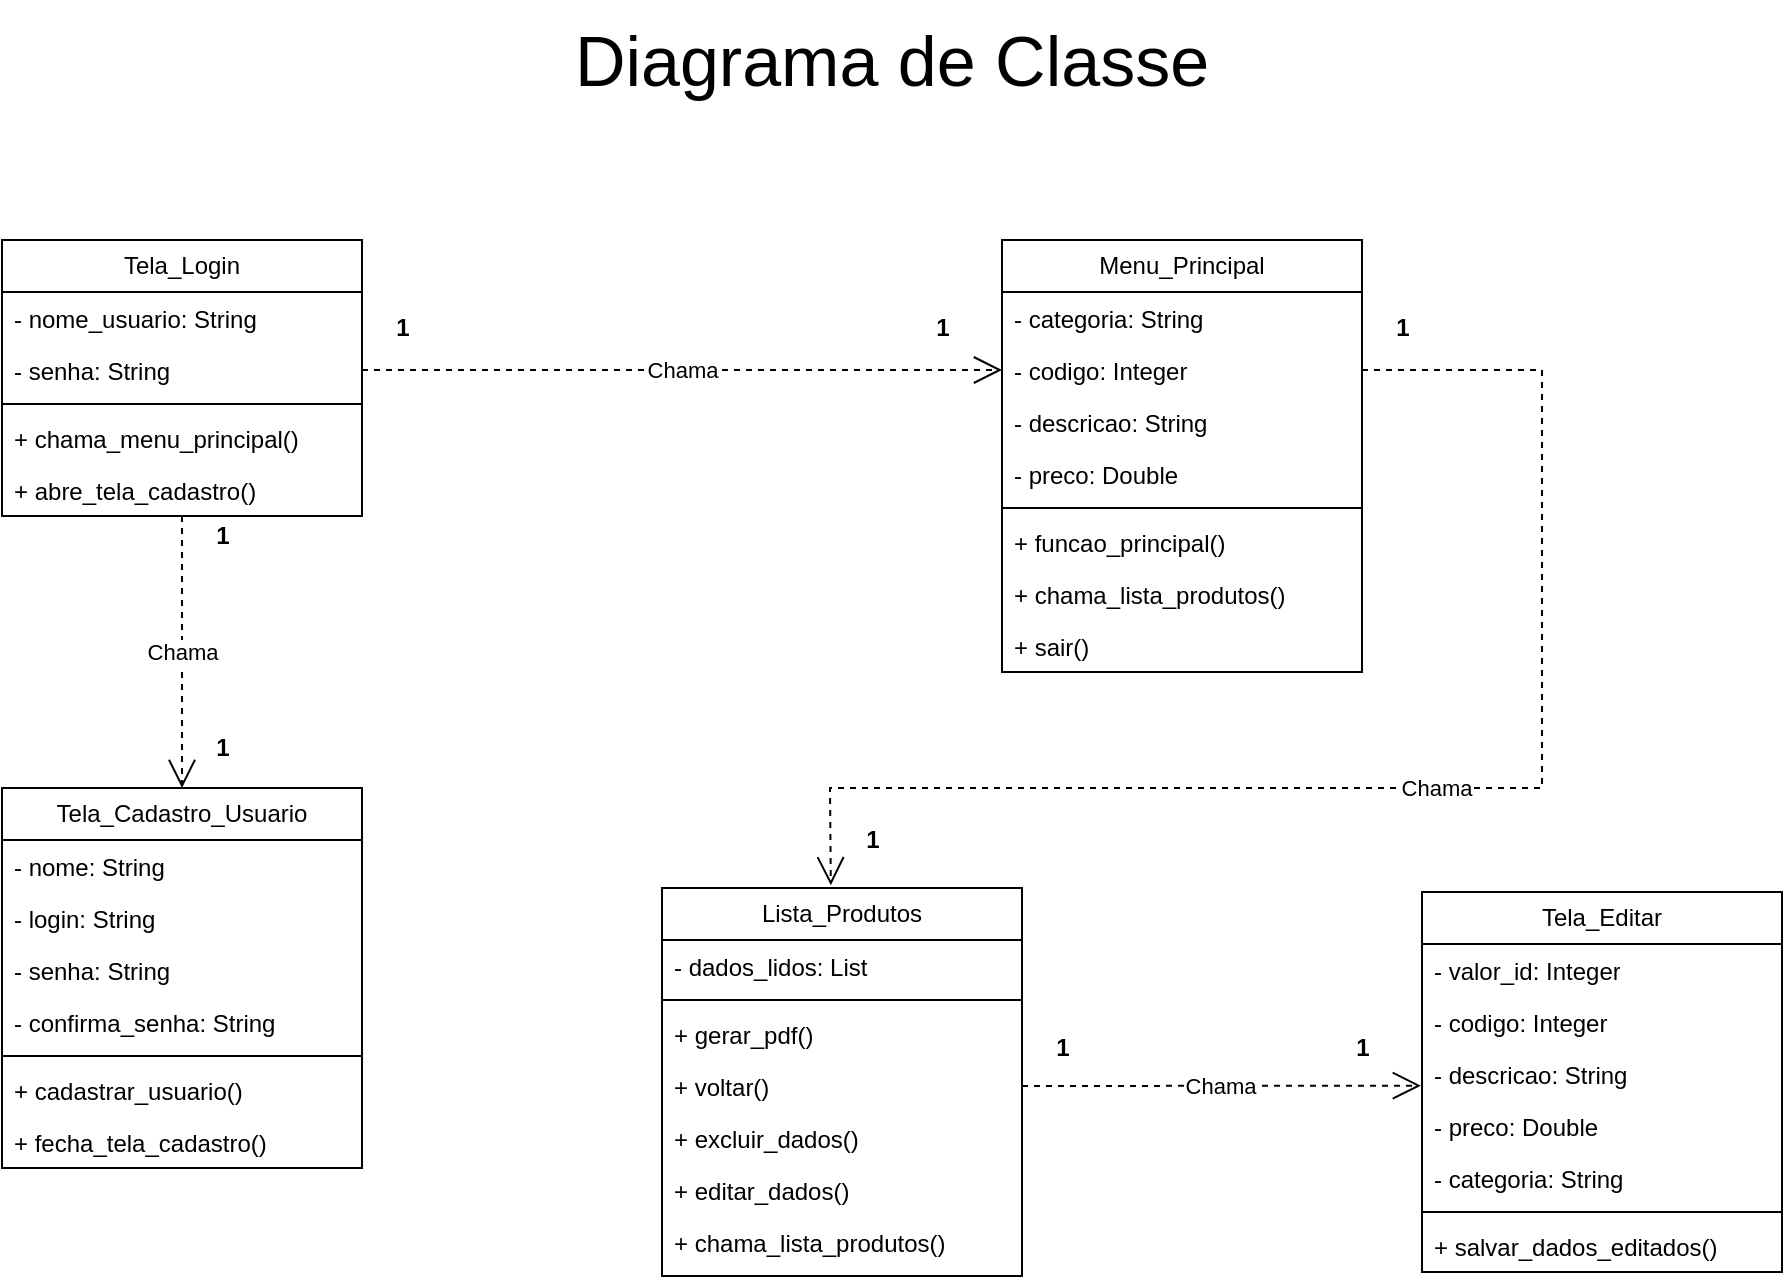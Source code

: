 <mxfile version="21.2.6" type="device">
  <diagram id="C5RBs43oDa-KdzZeNtuy" name="Page-1">
    <mxGraphModel dx="2074" dy="764" grid="1" gridSize="10" guides="1" tooltips="1" connect="1" arrows="1" fold="1" page="1" pageScale="1" pageWidth="1169" pageHeight="827" math="0" shadow="0">
      <root>
        <mxCell id="WIyWlLk6GJQsqaUBKTNV-0" />
        <mxCell id="WIyWlLk6GJQsqaUBKTNV-1" parent="WIyWlLk6GJQsqaUBKTNV-0" />
        <mxCell id="AvXm__lHL44F8FPSlt-q-5" value="Menu_Principal " style="swimlane;fontStyle=0;childLayout=stackLayout;horizontal=1;startSize=26;fillColor=none;horizontalStack=0;resizeParent=1;resizeParentMax=0;resizeLast=0;collapsible=1;marginBottom=0;whiteSpace=wrap;html=1;" parent="WIyWlLk6GJQsqaUBKTNV-1" vertex="1">
          <mxGeometry x="665" y="170" width="180" height="216" as="geometry">
            <mxRectangle x="660" y="86" width="120" height="30" as="alternateBounds" />
          </mxGeometry>
        </mxCell>
        <mxCell id="AvXm__lHL44F8FPSlt-q-6" value="&lt;div&gt;- categoria: String&lt;/div&gt;&lt;div&gt;&lt;br&gt;&lt;/div&gt;" style="text;strokeColor=none;fillColor=none;align=left;verticalAlign=top;spacingLeft=4;spacingRight=4;overflow=hidden;rotatable=0;points=[[0,0.5],[1,0.5]];portConstraint=eastwest;whiteSpace=wrap;html=1;" parent="AvXm__lHL44F8FPSlt-q-5" vertex="1">
          <mxGeometry y="26" width="180" height="26" as="geometry" />
        </mxCell>
        <mxCell id="AvXm__lHL44F8FPSlt-q-7" value="&lt;div&gt;- codigo: Integer&lt;/div&gt;" style="text;strokeColor=none;fillColor=none;align=left;verticalAlign=top;spacingLeft=4;spacingRight=4;overflow=hidden;rotatable=0;points=[[0,0.5],[1,0.5]];portConstraint=eastwest;whiteSpace=wrap;html=1;" parent="AvXm__lHL44F8FPSlt-q-5" vertex="1">
          <mxGeometry y="52" width="180" height="26" as="geometry" />
        </mxCell>
        <mxCell id="AvXm__lHL44F8FPSlt-q-72" value="&lt;div&gt;- descricao: String&lt;/div&gt;&lt;div&gt;&lt;br&gt;&lt;/div&gt;" style="text;strokeColor=none;fillColor=none;align=left;verticalAlign=top;spacingLeft=4;spacingRight=4;overflow=hidden;rotatable=0;points=[[0,0.5],[1,0.5]];portConstraint=eastwest;whiteSpace=wrap;html=1;" parent="AvXm__lHL44F8FPSlt-q-5" vertex="1">
          <mxGeometry y="78" width="180" height="26" as="geometry" />
        </mxCell>
        <mxCell id="AvXm__lHL44F8FPSlt-q-73" value="&lt;div&gt;- preco: Double&lt;/div&gt;&lt;div&gt;&lt;br&gt;&lt;/div&gt;" style="text;strokeColor=none;fillColor=none;align=left;verticalAlign=top;spacingLeft=4;spacingRight=4;overflow=hidden;rotatable=0;points=[[0,0.5],[1,0.5]];portConstraint=eastwest;whiteSpace=wrap;html=1;" parent="AvXm__lHL44F8FPSlt-q-5" vertex="1">
          <mxGeometry y="104" width="180" height="26" as="geometry" />
        </mxCell>
        <mxCell id="AvXm__lHL44F8FPSlt-q-75" value="" style="line;strokeWidth=1;fillColor=none;align=left;verticalAlign=middle;spacingTop=-1;spacingLeft=3;spacingRight=3;rotatable=0;labelPosition=right;points=[];portConstraint=eastwest;strokeColor=inherit;" parent="AvXm__lHL44F8FPSlt-q-5" vertex="1">
          <mxGeometry y="130" width="180" height="8" as="geometry" />
        </mxCell>
        <mxCell id="AvXm__lHL44F8FPSlt-q-74" value="&lt;div&gt;+ funcao_principal()&lt;/div&gt;&lt;div&gt;&lt;br&gt;&lt;/div&gt;" style="text;strokeColor=none;fillColor=none;align=left;verticalAlign=top;spacingLeft=4;spacingRight=4;overflow=hidden;rotatable=0;points=[[0,0.5],[1,0.5]];portConstraint=eastwest;whiteSpace=wrap;html=1;" parent="AvXm__lHL44F8FPSlt-q-5" vertex="1">
          <mxGeometry y="138" width="180" height="26" as="geometry" />
        </mxCell>
        <mxCell id="AvXm__lHL44F8FPSlt-q-71" value="&lt;div&gt;+ chama_lista_produtos()&lt;/div&gt;&lt;div&gt;&lt;br&gt;&lt;/div&gt;" style="text;strokeColor=none;fillColor=none;align=left;verticalAlign=top;spacingLeft=4;spacingRight=4;overflow=hidden;rotatable=0;points=[[0,0.5],[1,0.5]];portConstraint=eastwest;whiteSpace=wrap;html=1;" parent="AvXm__lHL44F8FPSlt-q-5" vertex="1">
          <mxGeometry y="164" width="180" height="26" as="geometry" />
        </mxCell>
        <mxCell id="AvXm__lHL44F8FPSlt-q-8" value="+ sair()&amp;nbsp;" style="text;strokeColor=none;fillColor=none;align=left;verticalAlign=top;spacingLeft=4;spacingRight=4;overflow=hidden;rotatable=0;points=[[0,0.5],[1,0.5]];portConstraint=eastwest;whiteSpace=wrap;html=1;" parent="AvXm__lHL44F8FPSlt-q-5" vertex="1">
          <mxGeometry y="190" width="180" height="26" as="geometry" />
        </mxCell>
        <mxCell id="AvXm__lHL44F8FPSlt-q-10" value="Chama" style="endArrow=open;endSize=12;dashed=1;html=1;rounded=0;exitX=1;exitY=0.5;exitDx=0;exitDy=0;entryX=0;entryY=0.5;entryDx=0;entryDy=0;" parent="WIyWlLk6GJQsqaUBKTNV-1" source="AvXm__lHL44F8FPSlt-q-67" target="AvXm__lHL44F8FPSlt-q-7" edge="1">
          <mxGeometry width="160" relative="1" as="geometry">
            <mxPoint x="625" y="229" as="sourcePoint" />
            <mxPoint x="455" y="239" as="targetPoint" />
            <mxPoint as="offset" />
          </mxGeometry>
        </mxCell>
        <mxCell id="AvXm__lHL44F8FPSlt-q-20" value="1" style="text;align=center;fontStyle=1;verticalAlign=middle;spacingLeft=3;spacingRight=3;strokeColor=none;rotatable=0;points=[[0,0.5],[1,0.5]];portConstraint=eastwest;html=1;" parent="WIyWlLk6GJQsqaUBKTNV-1" vertex="1">
          <mxGeometry x="355" y="204" width="20" height="20" as="geometry" />
        </mxCell>
        <mxCell id="AvXm__lHL44F8FPSlt-q-21" value="Chama" style="endArrow=open;endSize=12;dashed=1;html=1;rounded=0;entryX=0.5;entryY=0;entryDx=0;entryDy=0;" parent="WIyWlLk6GJQsqaUBKTNV-1" source="AvXm__lHL44F8FPSlt-q-68" target="AvXm__lHL44F8FPSlt-q-22" edge="1">
          <mxGeometry width="160" relative="1" as="geometry">
            <mxPoint x="75" y="314" as="sourcePoint" />
            <mxPoint x="485" y="334" as="targetPoint" />
            <mxPoint as="offset" />
          </mxGeometry>
        </mxCell>
        <mxCell id="AvXm__lHL44F8FPSlt-q-22" value="Tela_Cadastro_Usuario" style="swimlane;fontStyle=0;childLayout=stackLayout;horizontal=1;startSize=26;fillColor=none;horizontalStack=0;resizeParent=1;resizeParentMax=0;resizeLast=0;collapsible=1;marginBottom=0;whiteSpace=wrap;html=1;" parent="WIyWlLk6GJQsqaUBKTNV-1" vertex="1">
          <mxGeometry x="165" y="444" width="180" height="190" as="geometry" />
        </mxCell>
        <mxCell id="AvXm__lHL44F8FPSlt-q-23" value="&lt;div&gt;- nome: String&lt;/div&gt;&lt;div&gt;&lt;br&gt;&lt;/div&gt;" style="text;strokeColor=none;fillColor=none;align=left;verticalAlign=top;spacingLeft=4;spacingRight=4;overflow=hidden;rotatable=0;points=[[0,0.5],[1,0.5]];portConstraint=eastwest;whiteSpace=wrap;html=1;" parent="AvXm__lHL44F8FPSlt-q-22" vertex="1">
          <mxGeometry y="26" width="180" height="26" as="geometry" />
        </mxCell>
        <mxCell id="AvXm__lHL44F8FPSlt-q-77" value="&lt;div&gt;- login: String&lt;/div&gt;&lt;div&gt;&lt;br&gt;&lt;/div&gt;" style="text;strokeColor=none;fillColor=none;align=left;verticalAlign=top;spacingLeft=4;spacingRight=4;overflow=hidden;rotatable=0;points=[[0,0.5],[1,0.5]];portConstraint=eastwest;whiteSpace=wrap;html=1;" parent="AvXm__lHL44F8FPSlt-q-22" vertex="1">
          <mxGeometry y="52" width="180" height="26" as="geometry" />
        </mxCell>
        <mxCell id="AvXm__lHL44F8FPSlt-q-78" value="&lt;div&gt;- senha: String&amp;nbsp;&lt;/div&gt;&lt;div&gt;&lt;br&gt;&lt;/div&gt;" style="text;strokeColor=none;fillColor=none;align=left;verticalAlign=top;spacingLeft=4;spacingRight=4;overflow=hidden;rotatable=0;points=[[0,0.5],[1,0.5]];portConstraint=eastwest;whiteSpace=wrap;html=1;" parent="AvXm__lHL44F8FPSlt-q-22" vertex="1">
          <mxGeometry y="78" width="180" height="26" as="geometry" />
        </mxCell>
        <mxCell id="AvXm__lHL44F8FPSlt-q-79" value="&lt;div&gt;- confirma_senha: String&lt;/div&gt;&lt;div&gt;&lt;br&gt;&lt;/div&gt;" style="text;strokeColor=none;fillColor=none;align=left;verticalAlign=top;spacingLeft=4;spacingRight=4;overflow=hidden;rotatable=0;points=[[0,0.5],[1,0.5]];portConstraint=eastwest;whiteSpace=wrap;html=1;" parent="AvXm__lHL44F8FPSlt-q-22" vertex="1">
          <mxGeometry y="104" width="180" height="26" as="geometry" />
        </mxCell>
        <mxCell id="AvXm__lHL44F8FPSlt-q-80" value="" style="line;strokeWidth=1;fillColor=none;align=left;verticalAlign=middle;spacingTop=-1;spacingLeft=3;spacingRight=3;rotatable=0;labelPosition=right;points=[];portConstraint=eastwest;strokeColor=inherit;" parent="AvXm__lHL44F8FPSlt-q-22" vertex="1">
          <mxGeometry y="130" width="180" height="8" as="geometry" />
        </mxCell>
        <mxCell id="AvXm__lHL44F8FPSlt-q-76" value="&lt;div&gt;+ cadastrar_usuario()&lt;/div&gt;&lt;div&gt;&lt;br&gt;&lt;/div&gt;" style="text;strokeColor=none;fillColor=none;align=left;verticalAlign=top;spacingLeft=4;spacingRight=4;overflow=hidden;rotatable=0;points=[[0,0.5],[1,0.5]];portConstraint=eastwest;whiteSpace=wrap;html=1;" parent="AvXm__lHL44F8FPSlt-q-22" vertex="1">
          <mxGeometry y="138" width="180" height="26" as="geometry" />
        </mxCell>
        <mxCell id="AvXm__lHL44F8FPSlt-q-24" value="+ fecha_tela_cadastro()" style="text;strokeColor=none;fillColor=none;align=left;verticalAlign=top;spacingLeft=4;spacingRight=4;overflow=hidden;rotatable=0;points=[[0,0.5],[1,0.5]];portConstraint=eastwest;whiteSpace=wrap;html=1;" parent="AvXm__lHL44F8FPSlt-q-22" vertex="1">
          <mxGeometry y="164" width="180" height="26" as="geometry" />
        </mxCell>
        <mxCell id="AvXm__lHL44F8FPSlt-q-29" value="Lista_Produtos" style="swimlane;fontStyle=0;childLayout=stackLayout;horizontal=1;startSize=26;fillColor=none;horizontalStack=0;resizeParent=1;resizeParentMax=0;resizeLast=0;collapsible=1;marginBottom=0;whiteSpace=wrap;html=1;" parent="WIyWlLk6GJQsqaUBKTNV-1" vertex="1">
          <mxGeometry x="495" y="494" width="180" height="194" as="geometry" />
        </mxCell>
        <mxCell id="AvXm__lHL44F8FPSlt-q-30" value="&lt;div&gt;&lt;div&gt;- dados_lidos: List&lt;/div&gt;&lt;/div&gt;&lt;div&gt;&lt;br&gt;&lt;/div&gt;" style="text;strokeColor=none;fillColor=none;align=left;verticalAlign=top;spacingLeft=4;spacingRight=4;overflow=hidden;rotatable=0;points=[[0,0.5],[1,0.5]];portConstraint=eastwest;whiteSpace=wrap;html=1;" parent="AvXm__lHL44F8FPSlt-q-29" vertex="1">
          <mxGeometry y="26" width="180" height="26" as="geometry" />
        </mxCell>
        <mxCell id="AvXm__lHL44F8FPSlt-q-85" value="" style="line;strokeWidth=1;fillColor=none;align=left;verticalAlign=middle;spacingTop=-1;spacingLeft=3;spacingRight=3;rotatable=0;labelPosition=right;points=[];portConstraint=eastwest;strokeColor=inherit;" parent="AvXm__lHL44F8FPSlt-q-29" vertex="1">
          <mxGeometry y="52" width="180" height="8" as="geometry" />
        </mxCell>
        <mxCell id="AvXm__lHL44F8FPSlt-q-31" value="&lt;div&gt;&lt;div&gt;+ gerar_pdf()&lt;/div&gt;&lt;/div&gt;&lt;div&gt;&lt;br&gt;&lt;/div&gt;" style="text;strokeColor=none;fillColor=none;align=left;verticalAlign=top;spacingLeft=4;spacingRight=4;overflow=hidden;rotatable=0;points=[[0,0.5],[1,0.5]];portConstraint=eastwest;whiteSpace=wrap;html=1;" parent="AvXm__lHL44F8FPSlt-q-29" vertex="1">
          <mxGeometry y="60" width="180" height="26" as="geometry" />
        </mxCell>
        <mxCell id="AvXm__lHL44F8FPSlt-q-46" value="&lt;div&gt;&lt;div&gt;&lt;div&gt;+ voltar()&lt;/div&gt;&lt;/div&gt;&lt;/div&gt;&lt;div&gt;&lt;br&gt;&lt;/div&gt;" style="text;strokeColor=none;fillColor=none;align=left;verticalAlign=top;spacingLeft=4;spacingRight=4;overflow=hidden;rotatable=0;points=[[0,0.5],[1,0.5]];portConstraint=eastwest;whiteSpace=wrap;html=1;" parent="AvXm__lHL44F8FPSlt-q-29" vertex="1">
          <mxGeometry y="86" width="180" height="26" as="geometry" />
        </mxCell>
        <mxCell id="AvXm__lHL44F8FPSlt-q-84" value="&lt;div&gt;&lt;div&gt;&lt;div&gt;+ excluir_dados()&lt;/div&gt;&lt;/div&gt;&lt;/div&gt;&lt;div&gt;&lt;br&gt;&lt;/div&gt;" style="text;strokeColor=none;fillColor=none;align=left;verticalAlign=top;spacingLeft=4;spacingRight=4;overflow=hidden;rotatable=0;points=[[0,0.5],[1,0.5]];portConstraint=eastwest;whiteSpace=wrap;html=1;" parent="AvXm__lHL44F8FPSlt-q-29" vertex="1">
          <mxGeometry y="112" width="180" height="26" as="geometry" />
        </mxCell>
        <mxCell id="AvXm__lHL44F8FPSlt-q-47" value="&lt;div&gt;&lt;div&gt;&lt;div&gt;+ editar_dados()&lt;/div&gt;&lt;/div&gt;&lt;/div&gt;&lt;div&gt;&lt;br&gt;&lt;/div&gt;" style="text;strokeColor=none;fillColor=none;align=left;verticalAlign=top;spacingLeft=4;spacingRight=4;overflow=hidden;rotatable=0;points=[[0,0.5],[1,0.5]];portConstraint=eastwest;whiteSpace=wrap;html=1;" parent="AvXm__lHL44F8FPSlt-q-29" vertex="1">
          <mxGeometry y="138" width="180" height="26" as="geometry" />
        </mxCell>
        <mxCell id="AvXm__lHL44F8FPSlt-q-54" value="&lt;div&gt;+ chama_lista_produtos()&lt;br&gt;&lt;/div&gt;" style="text;strokeColor=none;fillColor=none;align=left;verticalAlign=top;spacingLeft=4;spacingRight=4;overflow=hidden;rotatable=0;points=[[0,0.5],[1,0.5]];portConstraint=eastwest;whiteSpace=wrap;html=1;" parent="AvXm__lHL44F8FPSlt-q-29" vertex="1">
          <mxGeometry y="164" width="180" height="26" as="geometry" />
        </mxCell>
        <mxCell id="AvXm__lHL44F8FPSlt-q-32" value="&lt;br&gt;&lt;br&gt;" style="text;strokeColor=none;fillColor=none;align=left;verticalAlign=top;spacingLeft=4;spacingRight=4;overflow=hidden;rotatable=0;points=[[0,0.5],[1,0.5]];portConstraint=eastwest;whiteSpace=wrap;html=1;" parent="AvXm__lHL44F8FPSlt-q-29" vertex="1">
          <mxGeometry y="190" width="180" height="4" as="geometry" />
        </mxCell>
        <mxCell id="AvXm__lHL44F8FPSlt-q-37" value="1" style="text;align=center;fontStyle=1;verticalAlign=middle;spacingLeft=3;spacingRight=3;strokeColor=none;rotatable=0;points=[[0,0.5],[1,0.5]];portConstraint=eastwest;html=1;" parent="WIyWlLk6GJQsqaUBKTNV-1" vertex="1">
          <mxGeometry x="265" y="308" width="20" height="20" as="geometry" />
        </mxCell>
        <mxCell id="AvXm__lHL44F8FPSlt-q-39" value="1" style="text;align=center;fontStyle=1;verticalAlign=middle;spacingLeft=3;spacingRight=3;strokeColor=none;rotatable=0;points=[[0,0.5],[1,0.5]];portConstraint=eastwest;html=1;" parent="WIyWlLk6GJQsqaUBKTNV-1" vertex="1">
          <mxGeometry x="265" y="414" width="20" height="20" as="geometry" />
        </mxCell>
        <mxCell id="AvXm__lHL44F8FPSlt-q-40" value="1" style="text;align=center;fontStyle=1;verticalAlign=middle;spacingLeft=3;spacingRight=3;strokeColor=none;rotatable=0;points=[[0,0.5],[1,0.5]];portConstraint=eastwest;html=1;" parent="WIyWlLk6GJQsqaUBKTNV-1" vertex="1">
          <mxGeometry x="625" y="204" width="20" height="20" as="geometry" />
        </mxCell>
        <mxCell id="AvXm__lHL44F8FPSlt-q-56" value="Chama" style="endArrow=open;endSize=12;dashed=1;html=1;rounded=0;exitX=1;exitY=0.5;exitDx=0;exitDy=0;entryX=-0.003;entryY=0.724;entryDx=0;entryDy=0;entryPerimeter=0;" parent="WIyWlLk6GJQsqaUBKTNV-1" source="AvXm__lHL44F8FPSlt-q-46" target="AvXm__lHL44F8FPSlt-q-90" edge="1">
          <mxGeometry width="160" relative="1" as="geometry">
            <mxPoint x="635" y="239" as="sourcePoint" />
            <mxPoint x="545" y="615" as="targetPoint" />
            <mxPoint as="offset" />
          </mxGeometry>
        </mxCell>
        <mxCell id="AvXm__lHL44F8FPSlt-q-57" value="Tela_Editar" style="swimlane;fontStyle=0;childLayout=stackLayout;horizontal=1;startSize=26;fillColor=none;horizontalStack=0;resizeParent=1;resizeParentMax=0;resizeLast=0;collapsible=1;marginBottom=0;whiteSpace=wrap;html=1;" parent="WIyWlLk6GJQsqaUBKTNV-1" vertex="1">
          <mxGeometry x="875" y="496" width="180" height="190" as="geometry" />
        </mxCell>
        <mxCell id="AvXm__lHL44F8FPSlt-q-86" value="&lt;div&gt;- valor_id: Integer&lt;/div&gt;&lt;div&gt;&lt;br&gt;&lt;/div&gt;" style="text;strokeColor=none;fillColor=none;align=left;verticalAlign=top;spacingLeft=4;spacingRight=4;overflow=hidden;rotatable=0;points=[[0,0.5],[1,0.5]];portConstraint=eastwest;whiteSpace=wrap;html=1;" parent="AvXm__lHL44F8FPSlt-q-57" vertex="1">
          <mxGeometry y="26" width="180" height="26" as="geometry" />
        </mxCell>
        <mxCell id="AvXm__lHL44F8FPSlt-q-89" value="&lt;div&gt;- codigo: Integer&lt;/div&gt;&lt;div&gt;&lt;br&gt;&lt;/div&gt;" style="text;strokeColor=none;fillColor=none;align=left;verticalAlign=top;spacingLeft=4;spacingRight=4;overflow=hidden;rotatable=0;points=[[0,0.5],[1,0.5]];portConstraint=eastwest;whiteSpace=wrap;html=1;" parent="AvXm__lHL44F8FPSlt-q-57" vertex="1">
          <mxGeometry y="52" width="180" height="26" as="geometry" />
        </mxCell>
        <mxCell id="AvXm__lHL44F8FPSlt-q-90" value="&lt;div&gt;- descricao: String&lt;/div&gt;&lt;div&gt;&lt;br&gt;&lt;/div&gt;" style="text;strokeColor=none;fillColor=none;align=left;verticalAlign=top;spacingLeft=4;spacingRight=4;overflow=hidden;rotatable=0;points=[[0,0.5],[1,0.5]];portConstraint=eastwest;whiteSpace=wrap;html=1;" parent="AvXm__lHL44F8FPSlt-q-57" vertex="1">
          <mxGeometry y="78" width="180" height="26" as="geometry" />
        </mxCell>
        <mxCell id="AvXm__lHL44F8FPSlt-q-88" value="&lt;div&gt;- preco: Double&lt;/div&gt;&lt;div&gt;&lt;br&gt;&lt;/div&gt;" style="text;strokeColor=none;fillColor=none;align=left;verticalAlign=top;spacingLeft=4;spacingRight=4;overflow=hidden;rotatable=0;points=[[0,0.5],[1,0.5]];portConstraint=eastwest;whiteSpace=wrap;html=1;" parent="AvXm__lHL44F8FPSlt-q-57" vertex="1">
          <mxGeometry y="104" width="180" height="26" as="geometry" />
        </mxCell>
        <mxCell id="AvXm__lHL44F8FPSlt-q-87" value="&lt;div&gt;- categoria: String&lt;/div&gt;&lt;div&gt;&lt;br&gt;&lt;/div&gt;" style="text;strokeColor=none;fillColor=none;align=left;verticalAlign=top;spacingLeft=4;spacingRight=4;overflow=hidden;rotatable=0;points=[[0,0.5],[1,0.5]];portConstraint=eastwest;whiteSpace=wrap;html=1;" parent="AvXm__lHL44F8FPSlt-q-57" vertex="1">
          <mxGeometry y="130" width="180" height="26" as="geometry" />
        </mxCell>
        <mxCell id="AvXm__lHL44F8FPSlt-q-91" value="" style="line;strokeWidth=1;fillColor=none;align=left;verticalAlign=middle;spacingTop=-1;spacingLeft=3;spacingRight=3;rotatable=0;labelPosition=right;points=[];portConstraint=eastwest;strokeColor=inherit;" parent="AvXm__lHL44F8FPSlt-q-57" vertex="1">
          <mxGeometry y="156" width="180" height="8" as="geometry" />
        </mxCell>
        <mxCell id="AvXm__lHL44F8FPSlt-q-58" value="+ salvar_dados_editados()" style="text;strokeColor=none;fillColor=none;align=left;verticalAlign=top;spacingLeft=4;spacingRight=4;overflow=hidden;rotatable=0;points=[[0,0.5],[1,0.5]];portConstraint=eastwest;whiteSpace=wrap;html=1;" parent="AvXm__lHL44F8FPSlt-q-57" vertex="1">
          <mxGeometry y="164" width="180" height="26" as="geometry" />
        </mxCell>
        <mxCell id="AvXm__lHL44F8FPSlt-q-65" value="Tela_Login" style="swimlane;fontStyle=0;childLayout=stackLayout;horizontal=1;startSize=26;fillColor=none;horizontalStack=0;resizeParent=1;resizeParentMax=0;resizeLast=0;collapsible=1;marginBottom=0;whiteSpace=wrap;html=1;" parent="WIyWlLk6GJQsqaUBKTNV-1" vertex="1">
          <mxGeometry x="165" y="170" width="180" height="138" as="geometry" />
        </mxCell>
        <mxCell id="AvXm__lHL44F8FPSlt-q-66" value="- nome_usuario: String" style="text;strokeColor=none;fillColor=none;align=left;verticalAlign=top;spacingLeft=4;spacingRight=4;overflow=hidden;rotatable=0;points=[[0,0.5],[1,0.5]];portConstraint=eastwest;whiteSpace=wrap;html=1;" parent="AvXm__lHL44F8FPSlt-q-65" vertex="1">
          <mxGeometry y="26" width="180" height="26" as="geometry" />
        </mxCell>
        <mxCell id="AvXm__lHL44F8FPSlt-q-67" value="- senha: String&amp;nbsp;" style="text;strokeColor=none;fillColor=none;align=left;verticalAlign=top;spacingLeft=4;spacingRight=4;overflow=hidden;rotatable=0;points=[[0,0.5],[1,0.5]];portConstraint=eastwest;whiteSpace=wrap;html=1;" parent="AvXm__lHL44F8FPSlt-q-65" vertex="1">
          <mxGeometry y="52" width="180" height="26" as="geometry" />
        </mxCell>
        <mxCell id="AvXm__lHL44F8FPSlt-q-70" value="" style="line;strokeWidth=1;fillColor=none;align=left;verticalAlign=middle;spacingTop=-1;spacingLeft=3;spacingRight=3;rotatable=0;labelPosition=right;points=[];portConstraint=eastwest;strokeColor=inherit;" parent="AvXm__lHL44F8FPSlt-q-65" vertex="1">
          <mxGeometry y="78" width="180" height="8" as="geometry" />
        </mxCell>
        <mxCell id="AvXm__lHL44F8FPSlt-q-69" value="&lt;div&gt;+ chama_menu_principal()&lt;/div&gt;&lt;div&gt;&lt;br&gt;&lt;/div&gt;" style="text;strokeColor=none;fillColor=none;align=left;verticalAlign=top;spacingLeft=4;spacingRight=4;overflow=hidden;rotatable=0;points=[[0,0.5],[1,0.5]];portConstraint=eastwest;whiteSpace=wrap;html=1;" parent="AvXm__lHL44F8FPSlt-q-65" vertex="1">
          <mxGeometry y="86" width="180" height="26" as="geometry" />
        </mxCell>
        <mxCell id="AvXm__lHL44F8FPSlt-q-68" value="+ abre_tela_cadastro()" style="text;strokeColor=none;fillColor=none;align=left;verticalAlign=top;spacingLeft=4;spacingRight=4;overflow=hidden;rotatable=0;points=[[0,0.5],[1,0.5]];portConstraint=eastwest;whiteSpace=wrap;html=1;" parent="AvXm__lHL44F8FPSlt-q-65" vertex="1">
          <mxGeometry y="112" width="180" height="26" as="geometry" />
        </mxCell>
        <mxCell id="AvXm__lHL44F8FPSlt-q-81" value="Chama" style="endArrow=open;endSize=12;dashed=1;html=1;rounded=0;exitX=1;exitY=0.5;exitDx=0;exitDy=0;entryX=0.469;entryY=-0.007;entryDx=0;entryDy=0;entryPerimeter=0;" parent="WIyWlLk6GJQsqaUBKTNV-1" source="AvXm__lHL44F8FPSlt-q-7" target="AvXm__lHL44F8FPSlt-q-29" edge="1">
          <mxGeometry width="160" relative="1" as="geometry">
            <mxPoint x="355" y="245" as="sourcePoint" />
            <mxPoint x="675" y="245" as="targetPoint" />
            <mxPoint as="offset" />
            <Array as="points">
              <mxPoint x="935" y="235" />
              <mxPoint x="935" y="444" />
              <mxPoint x="579" y="444" />
            </Array>
          </mxGeometry>
        </mxCell>
        <mxCell id="AvXm__lHL44F8FPSlt-q-82" value="1" style="text;align=center;fontStyle=1;verticalAlign=middle;spacingLeft=3;spacingRight=3;strokeColor=none;rotatable=0;points=[[0,0.5],[1,0.5]];portConstraint=eastwest;html=1;" parent="WIyWlLk6GJQsqaUBKTNV-1" vertex="1">
          <mxGeometry x="855" y="204" width="20" height="20" as="geometry" />
        </mxCell>
        <mxCell id="AvXm__lHL44F8FPSlt-q-83" value="1" style="text;align=center;fontStyle=1;verticalAlign=middle;spacingLeft=3;spacingRight=3;strokeColor=none;rotatable=0;points=[[0,0.5],[1,0.5]];portConstraint=eastwest;html=1;" parent="WIyWlLk6GJQsqaUBKTNV-1" vertex="1">
          <mxGeometry x="590" y="460" width="20" height="20" as="geometry" />
        </mxCell>
        <mxCell id="AvXm__lHL44F8FPSlt-q-92" value="1" style="text;align=center;fontStyle=1;verticalAlign=middle;spacingLeft=3;spacingRight=3;strokeColor=none;rotatable=0;points=[[0,0.5],[1,0.5]];portConstraint=eastwest;html=1;" parent="WIyWlLk6GJQsqaUBKTNV-1" vertex="1">
          <mxGeometry x="835" y="564" width="20" height="20" as="geometry" />
        </mxCell>
        <mxCell id="AvXm__lHL44F8FPSlt-q-93" value="1" style="text;align=center;fontStyle=1;verticalAlign=middle;spacingLeft=3;spacingRight=3;strokeColor=none;rotatable=0;points=[[0,0.5],[1,0.5]];portConstraint=eastwest;html=1;" parent="WIyWlLk6GJQsqaUBKTNV-1" vertex="1">
          <mxGeometry x="685" y="564" width="20" height="20" as="geometry" />
        </mxCell>
        <mxCell id="kNpWo68kiWPfc75ib3m3-0" value="&lt;font style=&quot;font-size: 35px;&quot;&gt;Diagrama de Classe&lt;/font&gt;" style="text;html=1;strokeColor=none;fillColor=none;align=center;verticalAlign=middle;whiteSpace=wrap;rounded=0;" vertex="1" parent="WIyWlLk6GJQsqaUBKTNV-1">
          <mxGeometry x="260" y="50" width="700" height="60" as="geometry" />
        </mxCell>
      </root>
    </mxGraphModel>
  </diagram>
</mxfile>
